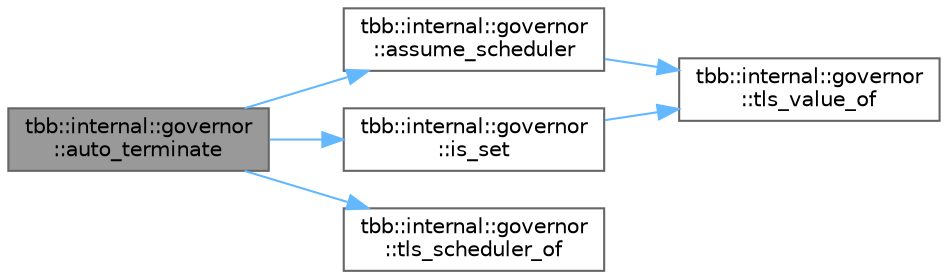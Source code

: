 digraph "tbb::internal::governor::auto_terminate"
{
 // LATEX_PDF_SIZE
  bgcolor="transparent";
  edge [fontname=Helvetica,fontsize=10,labelfontname=Helvetica,labelfontsize=10];
  node [fontname=Helvetica,fontsize=10,shape=box,height=0.2,width=0.4];
  rankdir="LR";
  Node1 [id="Node000001",label="tbb::internal::governor\l::auto_terminate",height=0.2,width=0.4,color="gray40", fillcolor="grey60", style="filled", fontcolor="black",tooltip="The internal routine to undo automatic initialization."];
  Node1 -> Node2 [id="edge1_Node000001_Node000002",color="steelblue1",style="solid",tooltip=" "];
  Node2 [id="Node000002",label="tbb::internal::governor\l::assume_scheduler",height=0.2,width=0.4,color="grey40", fillcolor="white", style="filled",URL="$classtbb_1_1internal_1_1governor.html#abe1de8df4e3ecce96763951ac97540c6",tooltip="Temporarily set TLS slot to the given scheduler"];
  Node2 -> Node3 [id="edge2_Node000002_Node000003",color="steelblue1",style="solid",tooltip=" "];
  Node3 [id="Node000003",label="tbb::internal::governor\l::tls_value_of",height=0.2,width=0.4,color="grey40", fillcolor="white", style="filled",URL="$classtbb_1_1internal_1_1governor.html#a342eb43ff89d1b0da4cb9aa5417b3965",tooltip="Computes the value of the TLS"];
  Node1 -> Node4 [id="edge3_Node000001_Node000004",color="steelblue1",style="solid",tooltip=" "];
  Node4 [id="Node000004",label="tbb::internal::governor\l::is_set",height=0.2,width=0.4,color="grey40", fillcolor="white", style="filled",URL="$classtbb_1_1internal_1_1governor.html#a14d4453f34a770b1c983c2ed38570e31",tooltip="Used to check validity of the local scheduler TLS contents."];
  Node4 -> Node3 [id="edge4_Node000004_Node000003",color="steelblue1",style="solid",tooltip=" "];
  Node1 -> Node5 [id="edge5_Node000001_Node000005",color="steelblue1",style="solid",tooltip=" "];
  Node5 [id="Node000005",label="tbb::internal::governor\l::tls_scheduler_of",height=0.2,width=0.4,color="grey40", fillcolor="white", style="filled",URL="$classtbb_1_1internal_1_1governor.html#ac548fe43e4264fc8aa664790ccde3c99",tooltip="Converts TLS value to the scheduler pointer"];
}
